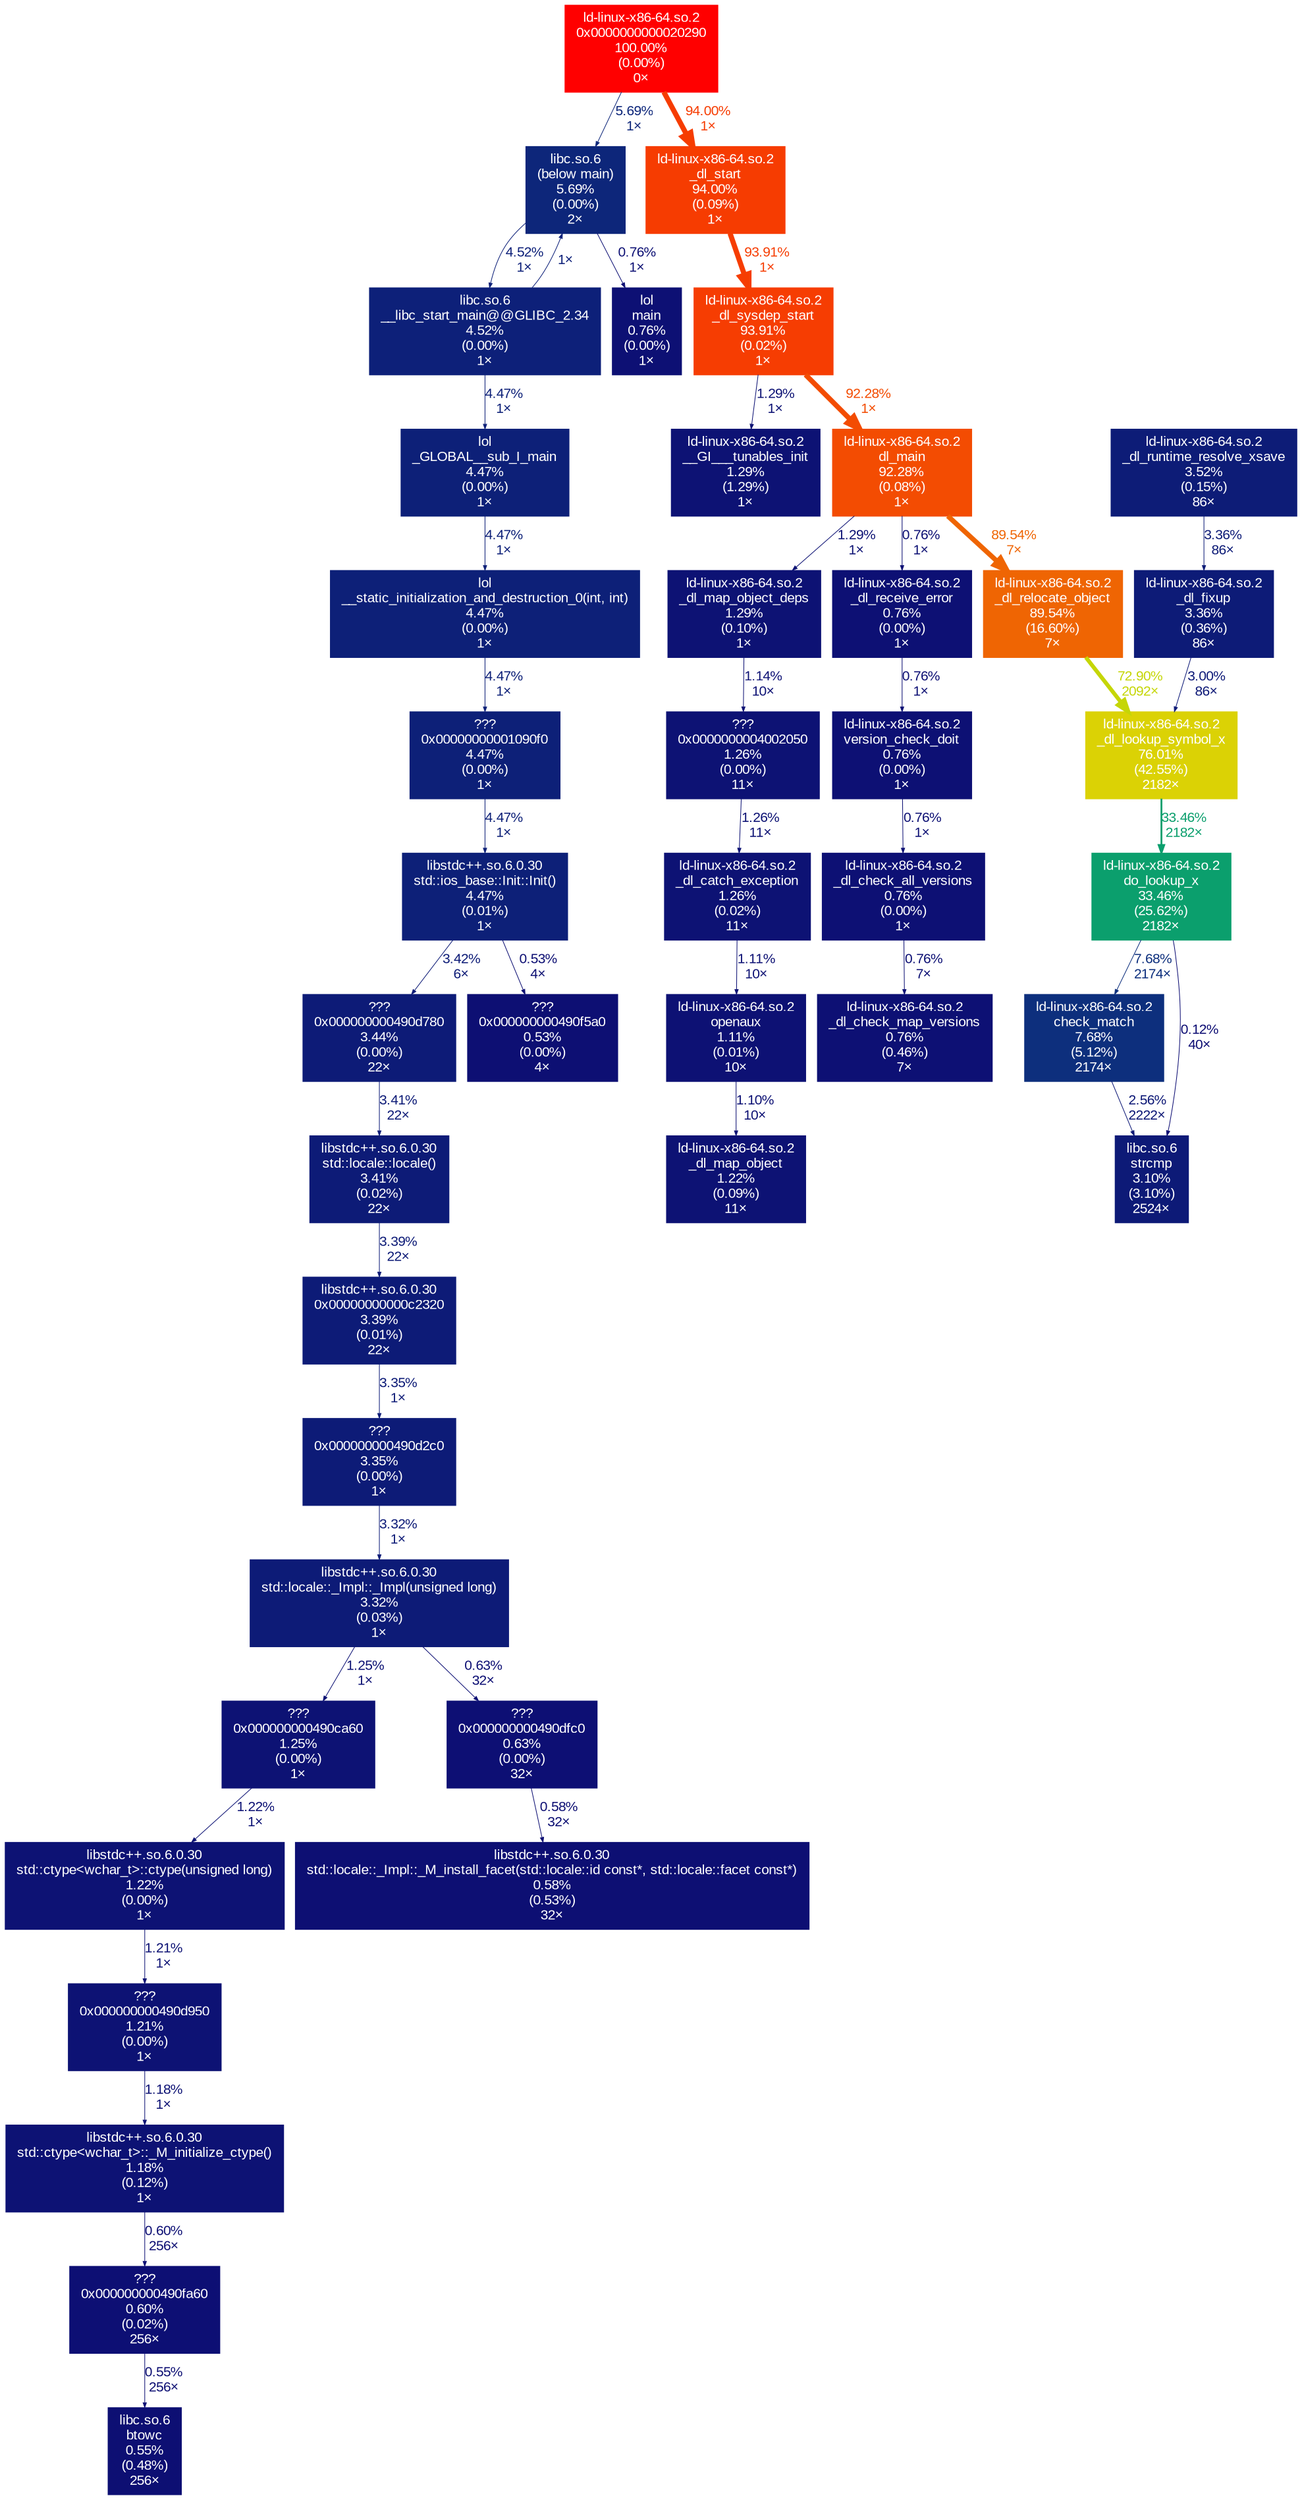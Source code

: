 digraph {
	graph [fontname=Arial, nodesep=0.125, ranksep=0.25];
	node [fontcolor=white, fontname=Arial, height=0, shape=box, style=filled, width=0];
	edge [fontname=Arial];
	"(below main)" [color="#0d267a", fontcolor="#ffffff", fontsize="10.00", label="libc.so.6\n(below main)\n5.69%\n(0.00%)\n2×"];
	"(below main)" -> "__libc_start_main@@GLIBC_2.34" [arrowsize="0.35", color="#0d2079", fontcolor="#0d2079", fontsize="10.00", label="4.52%\n1×", labeldistance="0.50", penwidth="0.50"];
	"(below main)" -> main [arrowsize="0.35", color="#0d1074", fontcolor="#0d1074", fontsize="10.00", label="0.76%\n1×", labeldistance="0.50", penwidth="0.50"];
	"0x0000000000020290" [color="#ff0000", fontcolor="#ffffff", fontsize="10.00", label="ld-linux-x86-64.so.2\n0x0000000000020290\n100.00%\n(0.00%)\n0×"];
	"0x0000000000020290" -> "(below main)" [arrowsize="0.35", color="#0d267a", fontcolor="#0d267a", fontsize="10.00", label="5.69%\n1×", labeldistance="0.50", penwidth="0.50"];
	"0x0000000000020290" -> "_dl_start" [arrowsize="0.97", color="#f63c01", fontcolor="#f63c01", fontsize="10.00", label="94.00%\n1×", labeldistance="3.76", penwidth="3.76"];
	"0x00000000000c2320" [color="#0d1b77", fontcolor="#ffffff", fontsize="10.00", label="libstdc++.so.6.0.30\n0x00000000000c2320\n3.39%\n(0.01%)\n22×"];
	"0x00000000000c2320" -> "0x000000000490d2c0" [arrowsize="0.35", color="#0d1b77", fontcolor="#0d1b77", fontsize="10.00", label="3.35%\n1×", labeldistance="0.50", penwidth="0.50"];
	"0x00000000001090f0" [color="#0d2078", fontcolor="#ffffff", fontsize="10.00", label="???\n0x00000000001090f0\n4.47%\n(0.00%)\n1×"];
	"0x00000000001090f0" -> "std::ios_base::Init::Init()" [arrowsize="0.35", color="#0d2078", fontcolor="#0d2078", fontsize="10.00", label="4.47%\n1×", labeldistance="0.50", penwidth="0.50"];
	"0x0000000004002050" [color="#0d1274", fontcolor="#ffffff", fontsize="10.00", label="???\n0x0000000004002050\n1.26%\n(0.00%)\n11×"];
	"0x0000000004002050" -> "_dl_catch_exception" [arrowsize="0.35", color="#0d1274", fontcolor="#0d1274", fontsize="10.00", label="1.26%\n11×", labeldistance="0.50", penwidth="0.50"];
	"0x000000000490ca60" [color="#0d1274", fontcolor="#ffffff", fontsize="10.00", label="???\n0x000000000490ca60\n1.25%\n(0.00%)\n1×"];
	"0x000000000490ca60" -> "std::ctype<wchar_t>::ctype(unsigned long)" [arrowsize="0.35", color="#0d1274", fontcolor="#0d1274", fontsize="10.00", label="1.22%\n1×", labeldistance="0.50", penwidth="0.50"];
	"0x000000000490d2c0" [color="#0d1b77", fontcolor="#ffffff", fontsize="10.00", label="???\n0x000000000490d2c0\n3.35%\n(0.00%)\n1×"];
	"0x000000000490d2c0" -> "std::locale::_Impl::_Impl(unsigned long)" [arrowsize="0.35", color="#0d1b77", fontcolor="#0d1b77", fontsize="10.00", label="3.32%\n1×", labeldistance="0.50", penwidth="0.50"];
	"0x000000000490d780" [color="#0d1b77", fontcolor="#ffffff", fontsize="10.00", label="???\n0x000000000490d780\n3.44%\n(0.00%)\n22×"];
	"0x000000000490d780" -> "std::locale::locale()" [arrowsize="0.35", color="#0d1b77", fontcolor="#0d1b77", fontsize="10.00", label="3.41%\n22×", labeldistance="0.50", penwidth="0.50"];
	"0x000000000490d950" [color="#0d1274", fontcolor="#ffffff", fontsize="10.00", label="???\n0x000000000490d950\n1.21%\n(0.00%)\n1×"];
	"0x000000000490d950" -> "std::ctype<wchar_t>::_M_initialize_ctype()" [arrowsize="0.35", color="#0d1274", fontcolor="#0d1274", fontsize="10.00", label="1.18%\n1×", labeldistance="0.50", penwidth="0.50"];
	"0x000000000490dfc0" [color="#0d0f74", fontcolor="#ffffff", fontsize="10.00", label="???\n0x000000000490dfc0\n0.63%\n(0.00%)\n32×"];
	"0x000000000490dfc0" -> "std::locale::_Impl::_M_install_facet(std::locale::id const*, std::locale::facet const*)" [arrowsize="0.35", color="#0d0f73", fontcolor="#0d0f73", fontsize="10.00", label="0.58%\n32×", labeldistance="0.50", penwidth="0.50"];
	"0x000000000490f5a0" [color="#0d0f73", fontcolor="#ffffff", fontsize="10.00", label="???\n0x000000000490f5a0\n0.53%\n(0.00%)\n4×"];
	"0x000000000490fa60" [color="#0d0f74", fontcolor="#ffffff", fontsize="10.00", label="???\n0x000000000490fa60\n0.60%\n(0.02%)\n256×"];
	"0x000000000490fa60" -> btowc [arrowsize="0.35", color="#0d0f73", fontcolor="#0d0f73", fontsize="10.00", label="0.55%\n256×", labeldistance="0.50", penwidth="0.50"];
	"_GLOBAL__sub_I_main" [color="#0d2078", fontcolor="#ffffff", fontsize="10.00", label="lol\n_GLOBAL__sub_I_main\n4.47%\n(0.00%)\n1×"];
	"_GLOBAL__sub_I_main" -> "__static_initialization_and_destruction_0(int, int)" [arrowsize="0.35", color="#0d2078", fontcolor="#0d2078", fontsize="10.00", label="4.47%\n1×", labeldistance="0.50", penwidth="0.50"];
	"__GI___tunables_init" [color="#0d1274", fontcolor="#ffffff", fontsize="10.00", label="ld-linux-x86-64.so.2\n__GI___tunables_init\n1.29%\n(1.29%)\n1×"];
	"__libc_start_main@@GLIBC_2.34" [color="#0d2079", fontcolor="#ffffff", fontsize="10.00", label="libc.so.6\n__libc_start_main@@GLIBC_2.34\n4.52%\n(0.00%)\n1×"];
	"__libc_start_main@@GLIBC_2.34" -> "(below main)" [arrowsize="0.35", color="#0d2079", fontcolor="#0d2079", fontsize="10.00", label="1×", labeldistance="0.50", penwidth="0.50"];
	"__libc_start_main@@GLIBC_2.34" -> "_GLOBAL__sub_I_main" [arrowsize="0.35", color="#0d2078", fontcolor="#0d2078", fontsize="10.00", label="4.47%\n1×", labeldistance="0.50", penwidth="0.50"];
	"__static_initialization_and_destruction_0(int, int)" [color="#0d2078", fontcolor="#ffffff", fontsize="10.00", label="lol\n__static_initialization_and_destruction_0(int, int)\n4.47%\n(0.00%)\n1×"];
	"__static_initialization_and_destruction_0(int, int)" -> "0x00000000001090f0" [arrowsize="0.35", color="#0d2078", fontcolor="#0d2078", fontsize="10.00", label="4.47%\n1×", labeldistance="0.50", penwidth="0.50"];
	"_dl_catch_exception" [color="#0d1274", fontcolor="#ffffff", fontsize="10.00", label="ld-linux-x86-64.so.2\n_dl_catch_exception\n1.26%\n(0.02%)\n11×"];
	"_dl_catch_exception" -> openaux [arrowsize="0.35", color="#0d1174", fontcolor="#0d1174", fontsize="10.00", label="1.11%\n10×", labeldistance="0.50", penwidth="0.50"];
	"_dl_check_all_versions" [color="#0d1074", fontcolor="#ffffff", fontsize="10.00", label="ld-linux-x86-64.so.2\n_dl_check_all_versions\n0.76%\n(0.00%)\n1×"];
	"_dl_check_all_versions" -> "_dl_check_map_versions" [arrowsize="0.35", color="#0d1074", fontcolor="#0d1074", fontsize="10.00", label="0.76%\n7×", labeldistance="0.50", penwidth="0.50"];
	"_dl_check_map_versions" [color="#0d1074", fontcolor="#ffffff", fontsize="10.00", label="ld-linux-x86-64.so.2\n_dl_check_map_versions\n0.76%\n(0.46%)\n7×"];
	"_dl_fixup" [color="#0d1b77", fontcolor="#ffffff", fontsize="10.00", label="ld-linux-x86-64.so.2\n_dl_fixup\n3.36%\n(0.36%)\n86×"];
	"_dl_fixup" -> "_dl_lookup_symbol_x" [arrowsize="0.35", color="#0d1977", fontcolor="#0d1977", fontsize="10.00", label="3.00%\n86×", labeldistance="0.50", penwidth="0.50"];
	"_dl_lookup_symbol_x" [color="#dbd205", fontcolor="#ffffff", fontsize="10.00", label="ld-linux-x86-64.so.2\n_dl_lookup_symbol_x\n76.01%\n(42.55%)\n2182×"];
	"_dl_lookup_symbol_x" -> "do_lookup_x" [arrowsize="0.58", color="#0b9f6d", fontcolor="#0b9f6d", fontsize="10.00", label="33.46%\n2182×", labeldistance="1.34", penwidth="1.34"];
	"_dl_map_object" [color="#0d1274", fontcolor="#ffffff", fontsize="10.00", label="ld-linux-x86-64.so.2\n_dl_map_object\n1.22%\n(0.09%)\n11×"];
	"_dl_map_object_deps" [color="#0d1274", fontcolor="#ffffff", fontsize="10.00", label="ld-linux-x86-64.so.2\n_dl_map_object_deps\n1.29%\n(0.10%)\n1×"];
	"_dl_map_object_deps" -> "0x0000000004002050" [arrowsize="0.35", color="#0d1174", fontcolor="#0d1174", fontsize="10.00", label="1.14%\n10×", labeldistance="0.50", penwidth="0.50"];
	"_dl_receive_error" [color="#0d1074", fontcolor="#ffffff", fontsize="10.00", label="ld-linux-x86-64.so.2\n_dl_receive_error\n0.76%\n(0.00%)\n1×"];
	"_dl_receive_error" -> "version_check_doit" [arrowsize="0.35", color="#0d1074", fontcolor="#0d1074", fontsize="10.00", label="0.76%\n1×", labeldistance="0.50", penwidth="0.50"];
	"_dl_relocate_object" [color="#ef6503", fontcolor="#ffffff", fontsize="10.00", label="ld-linux-x86-64.so.2\n_dl_relocate_object\n89.54%\n(16.60%)\n7×"];
	"_dl_relocate_object" -> "_dl_lookup_symbol_x" [arrowsize="0.85", color="#c5d606", fontcolor="#c5d606", fontsize="10.00", label="72.90%\n2092×", labeldistance="2.92", penwidth="2.92"];
	"_dl_runtime_resolve_xsave" [color="#0d1c77", fontcolor="#ffffff", fontsize="10.00", label="ld-linux-x86-64.so.2\n_dl_runtime_resolve_xsave\n3.52%\n(0.15%)\n86×"];
	"_dl_runtime_resolve_xsave" -> "_dl_fixup" [arrowsize="0.35", color="#0d1b77", fontcolor="#0d1b77", fontsize="10.00", label="3.36%\n86×", labeldistance="0.50", penwidth="0.50"];
	"_dl_start" [color="#f63c01", fontcolor="#ffffff", fontsize="10.00", label="ld-linux-x86-64.so.2\n_dl_start\n94.00%\n(0.09%)\n1×"];
	"_dl_start" -> "_dl_sysdep_start" [arrowsize="0.97", color="#f63d02", fontcolor="#f63d02", fontsize="10.00", label="93.91%\n1×", labeldistance="3.76", penwidth="3.76"];
	"_dl_sysdep_start" [color="#f63d02", fontcolor="#ffffff", fontsize="10.00", label="ld-linux-x86-64.so.2\n_dl_sysdep_start\n93.91%\n(0.02%)\n1×"];
	"_dl_sysdep_start" -> "__GI___tunables_init" [arrowsize="0.35", color="#0d1274", fontcolor="#0d1274", fontsize="10.00", label="1.29%\n1×", labeldistance="0.50", penwidth="0.50"];
	"_dl_sysdep_start" -> "dl_main" [arrowsize="0.96", color="#f34c02", fontcolor="#f34c02", fontsize="10.00", label="92.28%\n1×", labeldistance="3.69", penwidth="3.69"];
	btowc [color="#0d0f73", fontcolor="#ffffff", fontsize="10.00", label="libc.so.6\nbtowc\n0.55%\n(0.48%)\n256×"];
	"check_match" [color="#0d2f7d", fontcolor="#ffffff", fontsize="10.00", label="ld-linux-x86-64.so.2\ncheck_match\n7.68%\n(5.12%)\n2174×"];
	"check_match" -> strcmp [arrowsize="0.35", color="#0d1876", fontcolor="#0d1876", fontsize="10.00", label="2.56%\n2222×", labeldistance="0.50", penwidth="0.50"];
	"dl_main" [color="#f34c02", fontcolor="#ffffff", fontsize="10.00", label="ld-linux-x86-64.so.2\ndl_main\n92.28%\n(0.08%)\n1×"];
	"dl_main" -> "_dl_map_object_deps" [arrowsize="0.35", color="#0d1274", fontcolor="#0d1274", fontsize="10.00", label="1.29%\n1×", labeldistance="0.50", penwidth="0.50"];
	"dl_main" -> "_dl_receive_error" [arrowsize="0.35", color="#0d1074", fontcolor="#0d1074", fontsize="10.00", label="0.76%\n1×", labeldistance="0.50", penwidth="0.50"];
	"dl_main" -> "_dl_relocate_object" [arrowsize="0.95", color="#ef6503", fontcolor="#ef6503", fontsize="10.00", label="89.54%\n7×", labeldistance="3.58", penwidth="3.58"];
	"do_lookup_x" [color="#0b9f6d", fontcolor="#ffffff", fontsize="10.00", label="ld-linux-x86-64.so.2\ndo_lookup_x\n33.46%\n(25.62%)\n2182×"];
	"do_lookup_x" -> "check_match" [arrowsize="0.35", color="#0d2f7d", fontcolor="#0d2f7d", fontsize="10.00", label="7.68%\n2174×", labeldistance="0.50", penwidth="0.50"];
	"do_lookup_x" -> strcmp [arrowsize="0.35", color="#0d0d73", fontcolor="#0d0d73", fontsize="10.00", label="0.12%\n40×", labeldistance="0.50", penwidth="0.50"];
	main [color="#0d1074", fontcolor="#ffffff", fontsize="10.00", label="lol\nmain\n0.76%\n(0.00%)\n1×"];
	openaux [color="#0d1174", fontcolor="#ffffff", fontsize="10.00", label="ld-linux-x86-64.so.2\nopenaux\n1.11%\n(0.01%)\n10×"];
	openaux -> "_dl_map_object" [arrowsize="0.35", color="#0d1174", fontcolor="#0d1174", fontsize="10.00", label="1.10%\n10×", labeldistance="0.50", penwidth="0.50"];
	"std::ctype<wchar_t>::_M_initialize_ctype()" [color="#0d1274", fontcolor="#ffffff", fontsize="10.00", label="libstdc++.so.6.0.30\nstd::ctype<wchar_t>::_M_initialize_ctype()\n1.18%\n(0.12%)\n1×"];
	"std::ctype<wchar_t>::_M_initialize_ctype()" -> "0x000000000490fa60" [arrowsize="0.35", color="#0d0f74", fontcolor="#0d0f74", fontsize="10.00", label="0.60%\n256×", labeldistance="0.50", penwidth="0.50"];
	"std::ctype<wchar_t>::ctype(unsigned long)" [color="#0d1274", fontcolor="#ffffff", fontsize="10.00", label="libstdc++.so.6.0.30\nstd::ctype<wchar_t>::ctype(unsigned long)\n1.22%\n(0.00%)\n1×"];
	"std::ctype<wchar_t>::ctype(unsigned long)" -> "0x000000000490d950" [arrowsize="0.35", color="#0d1274", fontcolor="#0d1274", fontsize="10.00", label="1.21%\n1×", labeldistance="0.50", penwidth="0.50"];
	"std::ios_base::Init::Init()" [color="#0d2078", fontcolor="#ffffff", fontsize="10.00", label="libstdc++.so.6.0.30\nstd::ios_base::Init::Init()\n4.47%\n(0.01%)\n1×"];
	"std::ios_base::Init::Init()" -> "0x000000000490d780" [arrowsize="0.35", color="#0d1b77", fontcolor="#0d1b77", fontsize="10.00", label="3.42%\n6×", labeldistance="0.50", penwidth="0.50"];
	"std::ios_base::Init::Init()" -> "0x000000000490f5a0" [arrowsize="0.35", color="#0d0f73", fontcolor="#0d0f73", fontsize="10.00", label="0.53%\n4×", labeldistance="0.50", penwidth="0.50"];
	"std::locale::_Impl::_Impl(unsigned long)" [color="#0d1b77", fontcolor="#ffffff", fontsize="10.00", label="libstdc++.so.6.0.30\nstd::locale::_Impl::_Impl(unsigned long)\n3.32%\n(0.03%)\n1×"];
	"std::locale::_Impl::_Impl(unsigned long)" -> "0x000000000490ca60" [arrowsize="0.35", color="#0d1274", fontcolor="#0d1274", fontsize="10.00", label="1.25%\n1×", labeldistance="0.50", penwidth="0.50"];
	"std::locale::_Impl::_Impl(unsigned long)" -> "0x000000000490dfc0" [arrowsize="0.35", color="#0d0f74", fontcolor="#0d0f74", fontsize="10.00", label="0.63%\n32×", labeldistance="0.50", penwidth="0.50"];
	"std::locale::_Impl::_M_install_facet(std::locale::id const*, std::locale::facet const*)" [color="#0d0f73", fontcolor="#ffffff", fontsize="10.00", label="libstdc++.so.6.0.30\nstd::locale::_Impl::_M_install_facet(std::locale::id const*, std::locale::facet const*)\n0.58%\n(0.53%)\n32×"];
	"std::locale::locale()" [color="#0d1b77", fontcolor="#ffffff", fontsize="10.00", label="libstdc++.so.6.0.30\nstd::locale::locale()\n3.41%\n(0.02%)\n22×"];
	"std::locale::locale()" -> "0x00000000000c2320" [arrowsize="0.35", color="#0d1b77", fontcolor="#0d1b77", fontsize="10.00", label="3.39%\n22×", labeldistance="0.50", penwidth="0.50"];
	strcmp [color="#0d1a77", fontcolor="#ffffff", fontsize="10.00", label="libc.so.6\nstrcmp\n3.10%\n(3.10%)\n2524×"];
	"version_check_doit" [color="#0d1074", fontcolor="#ffffff", fontsize="10.00", label="ld-linux-x86-64.so.2\nversion_check_doit\n0.76%\n(0.00%)\n1×"];
	"version_check_doit" -> "_dl_check_all_versions" [arrowsize="0.35", color="#0d1074", fontcolor="#0d1074", fontsize="10.00", label="0.76%\n1×", labeldistance="0.50", penwidth="0.50"];
}
